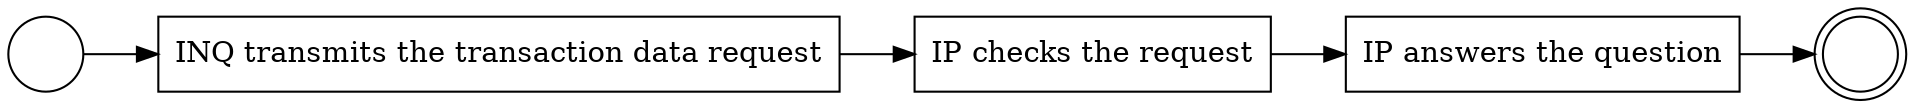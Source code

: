 digraph {
  rankdir=LR;
  "start_1"[shape=circle label=""];
  "end_1"[shape=doublecircle label=""];
  "task_1"[shape=rectangle label="INQ transmits the transaction data request"];
  "task_2"[shape=rectangle label="IP checks the request"];
  "task_3"[shape=rectangle label="IP answers the question"];

  
  "start_1" -> "task_1";
  "task_1" -> "task_2";
  "task_2" -> "task_3";
  "task_3" -> "end_1";
}
